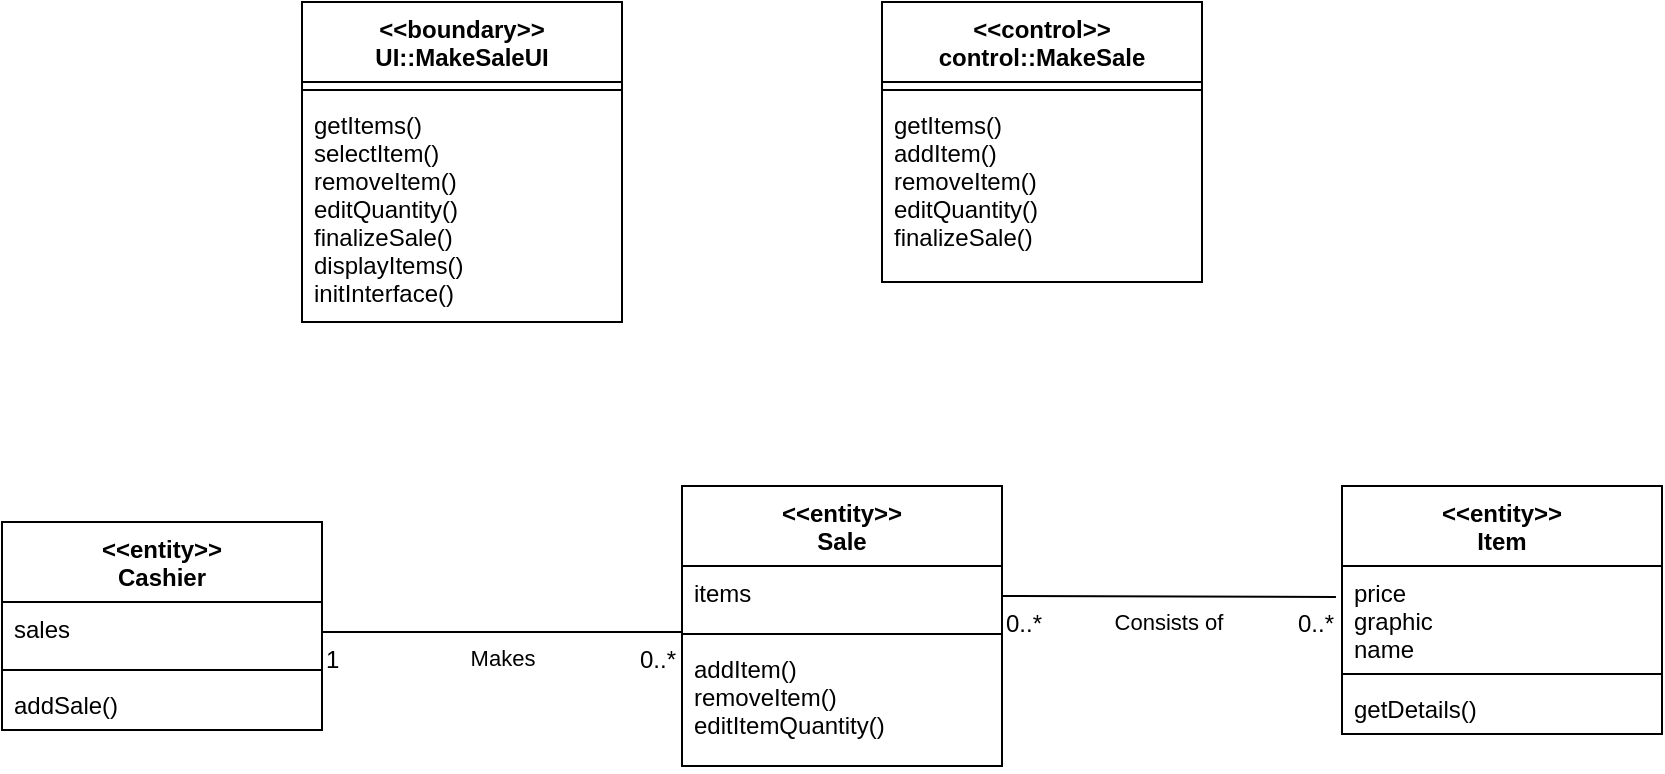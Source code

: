 <mxfile version="15.5.5" type="device"><diagram id="EJRSt_K7WwyhjlHQHLlG" name="Page-1"><mxGraphModel dx="660" dy="1006" grid="1" gridSize="10" guides="1" tooltips="1" connect="1" arrows="1" fold="1" page="1" pageScale="1" pageWidth="850" pageHeight="1100" math="0" shadow="0"><root><mxCell id="0"/><mxCell id="1" parent="0"/><mxCell id="y3aaBt0CzdNeQrOKt9Bt-1" value="&lt;&lt;boundary&gt;&gt;&#10;UI::MakeSaleUI" style="swimlane;fontStyle=1;align=center;verticalAlign=top;childLayout=stackLayout;horizontal=1;startSize=40;horizontalStack=0;resizeParent=1;resizeParentMax=0;resizeLast=0;collapsible=1;marginBottom=0;" parent="1" vertex="1"><mxGeometry x="160" y="160" width="160" height="160" as="geometry"><mxRectangle x="160" y="160" width="120" height="30" as="alternateBounds"/></mxGeometry></mxCell><mxCell id="y3aaBt0CzdNeQrOKt9Bt-3" value="" style="line;strokeWidth=1;fillColor=none;align=left;verticalAlign=middle;spacingTop=-1;spacingLeft=3;spacingRight=3;rotatable=0;labelPosition=right;points=[];portConstraint=eastwest;" parent="y3aaBt0CzdNeQrOKt9Bt-1" vertex="1"><mxGeometry y="40" width="160" height="8" as="geometry"/></mxCell><mxCell id="y3aaBt0CzdNeQrOKt9Bt-4" value="getItems()&#10;selectItem()&#10;removeItem()&#10;editQuantity()&#10;finalizeSale()&#10;displayItems()&#10;initInterface()" style="text;strokeColor=none;fillColor=none;align=left;verticalAlign=top;spacingLeft=4;spacingRight=4;overflow=hidden;rotatable=0;points=[[0,0.5],[1,0.5]];portConstraint=eastwest;" parent="y3aaBt0CzdNeQrOKt9Bt-1" vertex="1"><mxGeometry y="48" width="160" height="112" as="geometry"/></mxCell><mxCell id="y3aaBt0CzdNeQrOKt9Bt-5" value="&lt;&lt;control&gt;&gt;&#10;control::MakeSale" style="swimlane;fontStyle=1;align=center;verticalAlign=top;childLayout=stackLayout;horizontal=1;startSize=40;horizontalStack=0;resizeParent=1;resizeParentMax=0;resizeLast=0;collapsible=1;marginBottom=0;" parent="1" vertex="1"><mxGeometry x="450" y="160" width="160" height="140" as="geometry"/></mxCell><mxCell id="y3aaBt0CzdNeQrOKt9Bt-7" value="" style="line;strokeWidth=1;fillColor=none;align=left;verticalAlign=middle;spacingTop=-1;spacingLeft=3;spacingRight=3;rotatable=0;labelPosition=right;points=[];portConstraint=eastwest;" parent="y3aaBt0CzdNeQrOKt9Bt-5" vertex="1"><mxGeometry y="40" width="160" height="8" as="geometry"/></mxCell><mxCell id="y3aaBt0CzdNeQrOKt9Bt-8" value="getItems()&#10;addItem()&#10;removeItem()&#10;editQuantity()&#10;finalizeSale()" style="text;strokeColor=none;fillColor=none;align=left;verticalAlign=top;spacingLeft=4;spacingRight=4;overflow=hidden;rotatable=0;points=[[0,0.5],[1,0.5]];portConstraint=eastwest;" parent="y3aaBt0CzdNeQrOKt9Bt-5" vertex="1"><mxGeometry y="48" width="160" height="92" as="geometry"/></mxCell><mxCell id="y3aaBt0CzdNeQrOKt9Bt-29" value="&lt;&lt;entity&gt;&gt;&#10;Item" style="swimlane;fontStyle=1;align=center;verticalAlign=top;childLayout=stackLayout;horizontal=1;startSize=40;horizontalStack=0;resizeParent=1;resizeParentMax=0;resizeLast=0;collapsible=1;marginBottom=0;" parent="1" vertex="1"><mxGeometry x="680" y="402" width="160" height="124" as="geometry"/></mxCell><mxCell id="y3aaBt0CzdNeQrOKt9Bt-30" value="price&#10;graphic&#10;name" style="text;strokeColor=none;fillColor=none;align=left;verticalAlign=top;spacingLeft=4;spacingRight=4;overflow=hidden;rotatable=0;points=[[0,0.5],[1,0.5]];portConstraint=eastwest;" parent="y3aaBt0CzdNeQrOKt9Bt-29" vertex="1"><mxGeometry y="40" width="160" height="50" as="geometry"/></mxCell><mxCell id="y3aaBt0CzdNeQrOKt9Bt-31" value="" style="line;strokeWidth=1;fillColor=none;align=left;verticalAlign=middle;spacingTop=-1;spacingLeft=3;spacingRight=3;rotatable=0;labelPosition=right;points=[];portConstraint=eastwest;" parent="y3aaBt0CzdNeQrOKt9Bt-29" vertex="1"><mxGeometry y="90" width="160" height="8" as="geometry"/></mxCell><mxCell id="y3aaBt0CzdNeQrOKt9Bt-32" value="getDetails()" style="text;strokeColor=none;fillColor=none;align=left;verticalAlign=top;spacingLeft=4;spacingRight=4;overflow=hidden;rotatable=0;points=[[0,0.5],[1,0.5]];portConstraint=eastwest;" parent="y3aaBt0CzdNeQrOKt9Bt-29" vertex="1"><mxGeometry y="98" width="160" height="26" as="geometry"/></mxCell><mxCell id="y3aaBt0CzdNeQrOKt9Bt-33" value="&lt;&lt;entity&gt;&gt;&#10;Cashier" style="swimlane;fontStyle=1;align=center;verticalAlign=top;childLayout=stackLayout;horizontal=1;startSize=40;horizontalStack=0;resizeParent=1;resizeParentMax=0;resizeLast=0;collapsible=1;marginBottom=0;" parent="1" vertex="1"><mxGeometry x="10" y="420" width="160" height="104" as="geometry"/></mxCell><mxCell id="y3aaBt0CzdNeQrOKt9Bt-34" value="sales" style="text;strokeColor=none;fillColor=none;align=left;verticalAlign=top;spacingLeft=4;spacingRight=4;overflow=hidden;rotatable=0;points=[[0,0.5],[1,0.5]];portConstraint=eastwest;" parent="y3aaBt0CzdNeQrOKt9Bt-33" vertex="1"><mxGeometry y="40" width="160" height="30" as="geometry"/></mxCell><mxCell id="y3aaBt0CzdNeQrOKt9Bt-35" value="" style="line;strokeWidth=1;fillColor=none;align=left;verticalAlign=middle;spacingTop=-1;spacingLeft=3;spacingRight=3;rotatable=0;labelPosition=right;points=[];portConstraint=eastwest;" parent="y3aaBt0CzdNeQrOKt9Bt-33" vertex="1"><mxGeometry y="70" width="160" height="8" as="geometry"/></mxCell><mxCell id="y3aaBt0CzdNeQrOKt9Bt-36" value="addSale()" style="text;strokeColor=none;fillColor=none;align=left;verticalAlign=top;spacingLeft=4;spacingRight=4;overflow=hidden;rotatable=0;points=[[0,0.5],[1,0.5]];portConstraint=eastwest;" parent="y3aaBt0CzdNeQrOKt9Bt-33" vertex="1"><mxGeometry y="78" width="160" height="26" as="geometry"/></mxCell><mxCell id="y3aaBt0CzdNeQrOKt9Bt-37" value="&lt;&lt;entity&gt;&gt;&#10;Sale" style="swimlane;fontStyle=1;align=center;verticalAlign=top;childLayout=stackLayout;horizontal=1;startSize=40;horizontalStack=0;resizeParent=1;resizeParentMax=0;resizeLast=0;collapsible=1;marginBottom=0;" parent="1" vertex="1"><mxGeometry x="350" y="402" width="160" height="140" as="geometry"/></mxCell><mxCell id="y3aaBt0CzdNeQrOKt9Bt-38" value="items" style="text;strokeColor=none;fillColor=none;align=left;verticalAlign=top;spacingLeft=4;spacingRight=4;overflow=hidden;rotatable=0;points=[[0,0.5],[1,0.5]];portConstraint=eastwest;" parent="y3aaBt0CzdNeQrOKt9Bt-37" vertex="1"><mxGeometry y="40" width="160" height="30" as="geometry"/></mxCell><mxCell id="y3aaBt0CzdNeQrOKt9Bt-39" value="" style="line;strokeWidth=1;fillColor=none;align=left;verticalAlign=middle;spacingTop=-1;spacingLeft=3;spacingRight=3;rotatable=0;labelPosition=right;points=[];portConstraint=eastwest;" parent="y3aaBt0CzdNeQrOKt9Bt-37" vertex="1"><mxGeometry y="70" width="160" height="8" as="geometry"/></mxCell><mxCell id="y3aaBt0CzdNeQrOKt9Bt-40" value="addItem()&#10;removeItem()&#10;editItemQuantity()" style="text;strokeColor=none;fillColor=none;align=left;verticalAlign=top;spacingLeft=4;spacingRight=4;overflow=hidden;rotatable=0;points=[[0,0.5],[1,0.5]];portConstraint=eastwest;" parent="y3aaBt0CzdNeQrOKt9Bt-37" vertex="1"><mxGeometry y="78" width="160" height="62" as="geometry"/></mxCell><mxCell id="y3aaBt0CzdNeQrOKt9Bt-42" value="Makes" style="endArrow=none;html=1;rounded=0;align=center;verticalAlign=top;endFill=0;labelBackgroundColor=none;exitX=1;exitY=0.5;exitDx=0;exitDy=0;entryX=0;entryY=1.1;entryDx=0;entryDy=0;entryPerimeter=0;" parent="1" source="y3aaBt0CzdNeQrOKt9Bt-34" target="y3aaBt0CzdNeQrOKt9Bt-38" edge="1"><mxGeometry relative="1" as="geometry"><mxPoint x="380" y="380" as="sourcePoint"/><mxPoint x="580" y="380" as="targetPoint"/></mxGeometry></mxCell><mxCell id="y3aaBt0CzdNeQrOKt9Bt-44" value="1" style="resizable=0;html=1;align=left;verticalAlign=top;labelBackgroundColor=none;" parent="y3aaBt0CzdNeQrOKt9Bt-42" connectable="0" vertex="1"><mxGeometry x="-1" relative="1" as="geometry"/></mxCell><mxCell id="y3aaBt0CzdNeQrOKt9Bt-46" value="0..*" style="resizable=0;html=1;align=right;verticalAlign=top;labelBackgroundColor=none;" parent="y3aaBt0CzdNeQrOKt9Bt-42" connectable="0" vertex="1"><mxGeometry x="1" relative="1" as="geometry"><mxPoint x="-3" as="offset"/></mxGeometry></mxCell><mxCell id="y3aaBt0CzdNeQrOKt9Bt-47" value="Consists of" style="endArrow=none;html=1;rounded=0;align=center;verticalAlign=top;endFill=0;labelBackgroundColor=none;exitX=1;exitY=0.5;exitDx=0;exitDy=0;entryX=-0.019;entryY=0.309;entryDx=0;entryDy=0;entryPerimeter=0;" parent="1" source="y3aaBt0CzdNeQrOKt9Bt-38" target="y3aaBt0CzdNeQrOKt9Bt-30" edge="1"><mxGeometry relative="1" as="geometry"><mxPoint x="510" y="471.29" as="sourcePoint"/><mxPoint x="620" y="471.29" as="targetPoint"/></mxGeometry></mxCell><mxCell id="y3aaBt0CzdNeQrOKt9Bt-49" value="0..*" style="resizable=0;html=1;align=left;verticalAlign=top;labelBackgroundColor=none;" parent="y3aaBt0CzdNeQrOKt9Bt-47" connectable="0" vertex="1"><mxGeometry x="-1" relative="1" as="geometry"/></mxCell><mxCell id="y3aaBt0CzdNeQrOKt9Bt-51" value="0..*" style="resizable=0;html=1;align=right;verticalAlign=top;labelBackgroundColor=none;" parent="y3aaBt0CzdNeQrOKt9Bt-47" connectable="0" vertex="1"><mxGeometry x="1" relative="1" as="geometry"/></mxCell></root></mxGraphModel></diagram></mxfile>